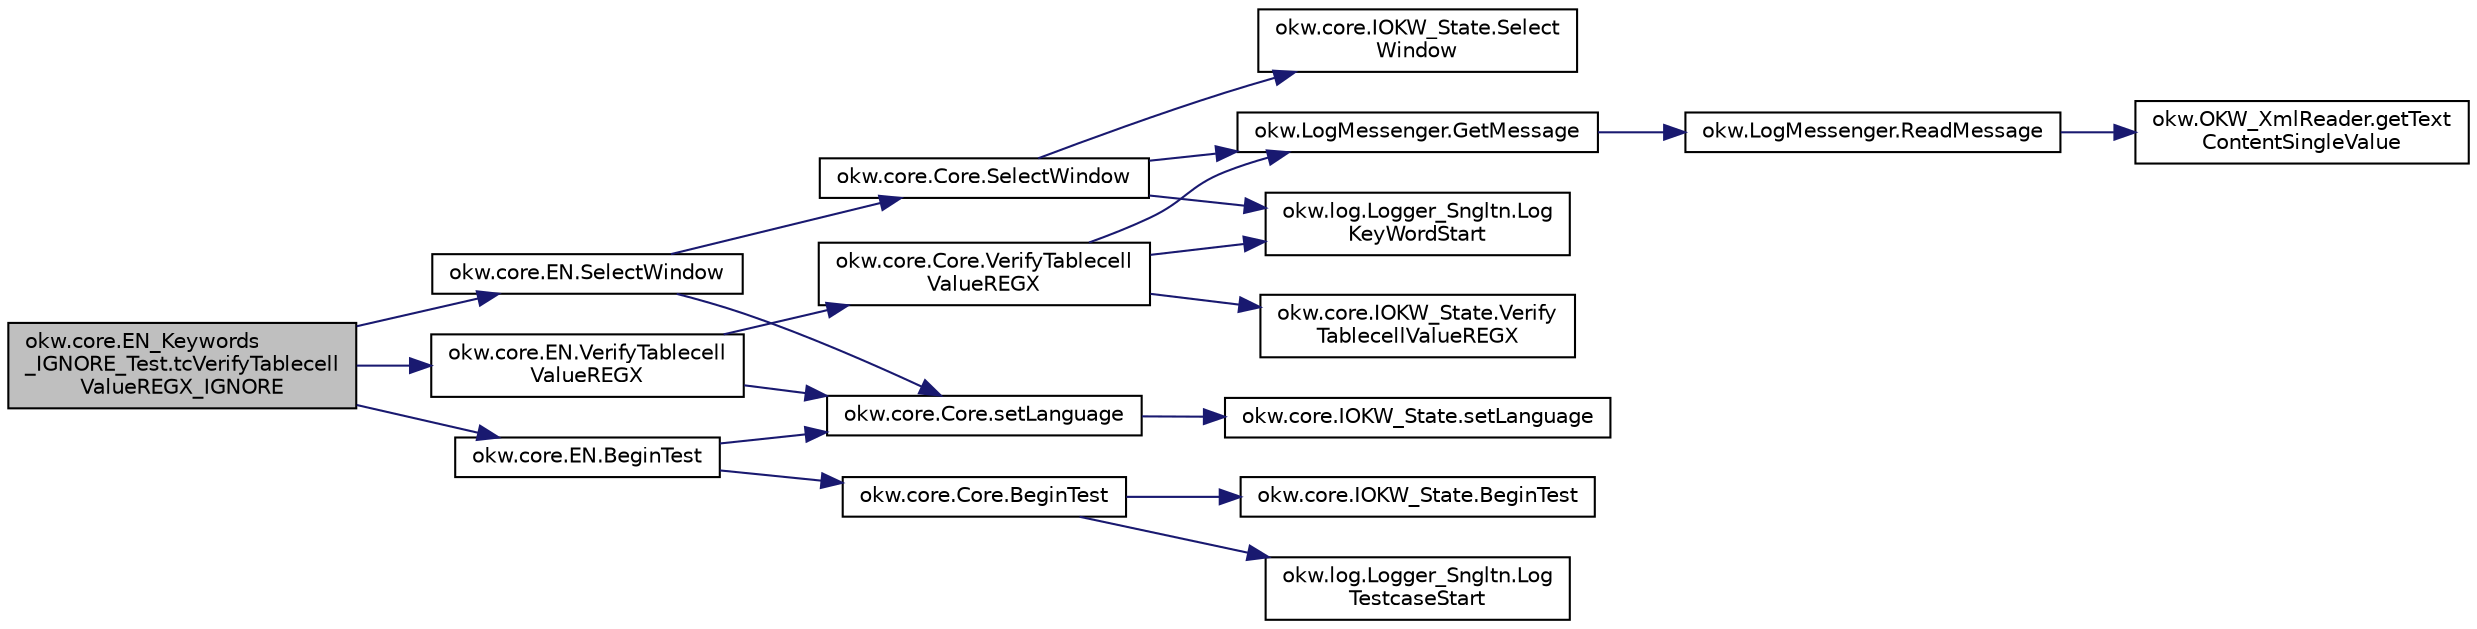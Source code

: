 digraph "okw.core.EN_Keywords_IGNORE_Test.tcVerifyTablecellValueREGX_IGNORE"
{
 // INTERACTIVE_SVG=YES
 // LATEX_PDF_SIZE
  edge [fontname="Helvetica",fontsize="10",labelfontname="Helvetica",labelfontsize="10"];
  node [fontname="Helvetica",fontsize="10",shape=record];
  rankdir="LR";
  Node1049 [label="okw.core.EN_Keywords\l_IGNORE_Test.tcVerifyTablecell\lValueREGX_IGNORE",height=0.2,width=0.4,color="black", fillcolor="grey75", style="filled", fontcolor="black",tooltip=" "];
  Node1049 -> Node1050 [color="midnightblue",fontsize="10",style="solid",fontname="Helvetica"];
  Node1050 [label="okw.core.EN.BeginTest",height=0.2,width=0.4,color="black", fillcolor="white", style="filled",URL="$classokw_1_1core_1_1_e_n.html#aef613b0a3e6bb8a9623984db145cae69",tooltip="Markiert den Anfang eines neuen Testfalls."];
  Node1050 -> Node1051 [color="midnightblue",fontsize="10",style="solid",fontname="Helvetica"];
  Node1051 [label="okw.core.Core.setLanguage",height=0.2,width=0.4,color="black", fillcolor="white", style="filled",URL="$classokw_1_1core_1_1_core.html#ab4e0f723d27cb11c944ec4c82c426100",tooltip="Setzt die Sprache auf den gegebenen wert Language."];
  Node1051 -> Node1052 [color="midnightblue",fontsize="10",style="solid",fontname="Helvetica"];
  Node1052 [label="okw.core.IOKW_State.setLanguage",height=0.2,width=0.4,color="black", fillcolor="white", style="filled",URL="$interfaceokw_1_1core_1_1_i_o_k_w___state.html#a866baa0bde08a47418f54d63bdb56097",tooltip="Interne Methode zum setzen der Sprache für die sprachabhängigen Ausgaben der Dokumentation (Log)."];
  Node1050 -> Node1053 [color="midnightblue",fontsize="10",style="solid",fontname="Helvetica"];
  Node1053 [label="okw.core.Core.BeginTest",height=0.2,width=0.4,color="black", fillcolor="white", style="filled",URL="$classokw_1_1core_1_1_core.html#acfefe92468c9eb9e951846372726c4d8",tooltip="Markiert den Anfang eines neuen Testfalls."];
  Node1053 -> Node1054 [color="midnightblue",fontsize="10",style="solid",fontname="Helvetica"];
  Node1054 [label="okw.log.Logger_Sngltn.Log\lTestcaseStart",height=0.2,width=0.4,color="black", fillcolor="white", style="filled",URL="$classokw_1_1log_1_1_logger___sngltn.html#a60f4ad59db847ae61df928f9920f3deb",tooltip="Ausgabe des Testfalls."];
  Node1053 -> Node1055 [color="midnightblue",fontsize="10",style="solid",fontname="Helvetica"];
  Node1055 [label="okw.core.IOKW_State.BeginTest",height=0.2,width=0.4,color="black", fillcolor="white", style="filled",URL="$interfaceokw_1_1core_1_1_i_o_k_w___state.html#ae5480ddb1fc37eade5d899d335bc4b13",tooltip="Markiert den Anfang eines neuen Testfalls."];
  Node1049 -> Node1056 [color="midnightblue",fontsize="10",style="solid",fontname="Helvetica"];
  Node1056 [label="okw.core.EN.SelectWindow",height=0.2,width=0.4,color="black", fillcolor="white", style="filled",URL="$classokw_1_1core_1_1_e_n.html#a2b61c2b39a9cfdbdfd25fe0e3d43785b",tooltip="Setzt den Kontext auf das gegebene Fenster."];
  Node1056 -> Node1051 [color="midnightblue",fontsize="10",style="solid",fontname="Helvetica"];
  Node1056 -> Node1057 [color="midnightblue",fontsize="10",style="solid",fontname="Helvetica"];
  Node1057 [label="okw.core.Core.SelectWindow",height=0.2,width=0.4,color="black", fillcolor="white", style="filled",URL="$classokw_1_1core_1_1_core.html#a6a68660eb5e34965522896e2a5c48314",tooltip="Setzt den Kontext auf das gegebene Fenster."];
  Node1057 -> Node1058 [color="midnightblue",fontsize="10",style="solid",fontname="Helvetica"];
  Node1058 [label="okw.log.Logger_Sngltn.Log\lKeyWordStart",height=0.2,width=0.4,color="black", fillcolor="white", style="filled",URL="$classokw_1_1log_1_1_logger___sngltn.html#a70ec25e200e00ecefc544e8fd371d2ef",tooltip="Ausgabe eines Schlüsselwortes."];
  Node1057 -> Node1059 [color="midnightblue",fontsize="10",style="solid",fontname="Helvetica"];
  Node1059 [label="okw.LogMessenger.GetMessage",height=0.2,width=0.4,color="black", fillcolor="white", style="filled",URL="$classokw_1_1_log_messenger.html#af225d1f037d47b3b085175c09d78bdd2",tooltip="Holt die Log-Meldung für MethodeNmae/Textkey ohne weitere Parameter."];
  Node1059 -> Node1060 [color="midnightblue",fontsize="10",style="solid",fontname="Helvetica"];
  Node1060 [label="okw.LogMessenger.ReadMessage",height=0.2,width=0.4,color="black", fillcolor="white", style="filled",URL="$classokw_1_1_log_messenger.html#a530cd6ab82ec82a04206a2e976ec06e3",tooltip="Interne Kernfunktion holt die Log-Meldung mit Platzhaltern aus der XML-Datei."];
  Node1060 -> Node1061 [color="midnightblue",fontsize="10",style="solid",fontname="Helvetica"];
  Node1061 [label="okw.OKW_XmlReader.getText\lContentSingleValue",height=0.2,width=0.4,color="black", fillcolor="white", style="filled",URL="$classokw_1_1_o_k_w___xml_reader.html#ab920b5335a2e1429c14cc5f8e79f39eb",tooltip="Lies den TextContent eines Tag."];
  Node1057 -> Node1062 [color="midnightblue",fontsize="10",style="solid",fontname="Helvetica"];
  Node1062 [label="okw.core.IOKW_State.Select\lWindow",height=0.2,width=0.4,color="black", fillcolor="white", style="filled",URL="$interfaceokw_1_1core_1_1_i_o_k_w___state.html#ad4fc9610ed5b1176590a45b55e6ac7f0",tooltip="Setzt den Kontext auf das gegebene Fenster."];
  Node1049 -> Node1063 [color="midnightblue",fontsize="10",style="solid",fontname="Helvetica"];
  Node1063 [label="okw.core.EN.VerifyTablecell\lValueREGX",height=0.2,width=0.4,color="black", fillcolor="white", style="filled",URL="$classokw_1_1core_1_1_e_n.html#aa7f564b9473f69377d40c80e0508752a",tooltip="Vergleicht den Inhalt der gegebenen Tabellenzelle mit dem erwarteten Wert."];
  Node1063 -> Node1051 [color="midnightblue",fontsize="10",style="solid",fontname="Helvetica"];
  Node1063 -> Node1064 [color="midnightblue",fontsize="10",style="solid",fontname="Helvetica"];
  Node1064 [label="okw.core.Core.VerifyTablecell\lValueREGX",height=0.2,width=0.4,color="black", fillcolor="white", style="filled",URL="$classokw_1_1core_1_1_core.html#a3c0af68470649d10f4143ac58398ef03",tooltip="Vergleicht den Inhalt der gegebenen Tabellenzelle mit dem erwarteten Wert."];
  Node1064 -> Node1058 [color="midnightblue",fontsize="10",style="solid",fontname="Helvetica"];
  Node1064 -> Node1059 [color="midnightblue",fontsize="10",style="solid",fontname="Helvetica"];
  Node1064 -> Node1065 [color="midnightblue",fontsize="10",style="solid",fontname="Helvetica"];
  Node1065 [label="okw.core.IOKW_State.Verify\lTablecellValueREGX",height=0.2,width=0.4,color="black", fillcolor="white", style="filled",URL="$interfaceokw_1_1core_1_1_i_o_k_w___state.html#a4e452e946ec073b880a8e3d952b9340e",tooltip="Vergleicht den Inhalt der gegebenen Tabellenzelle mit dem erwarteten Wert."];
}
